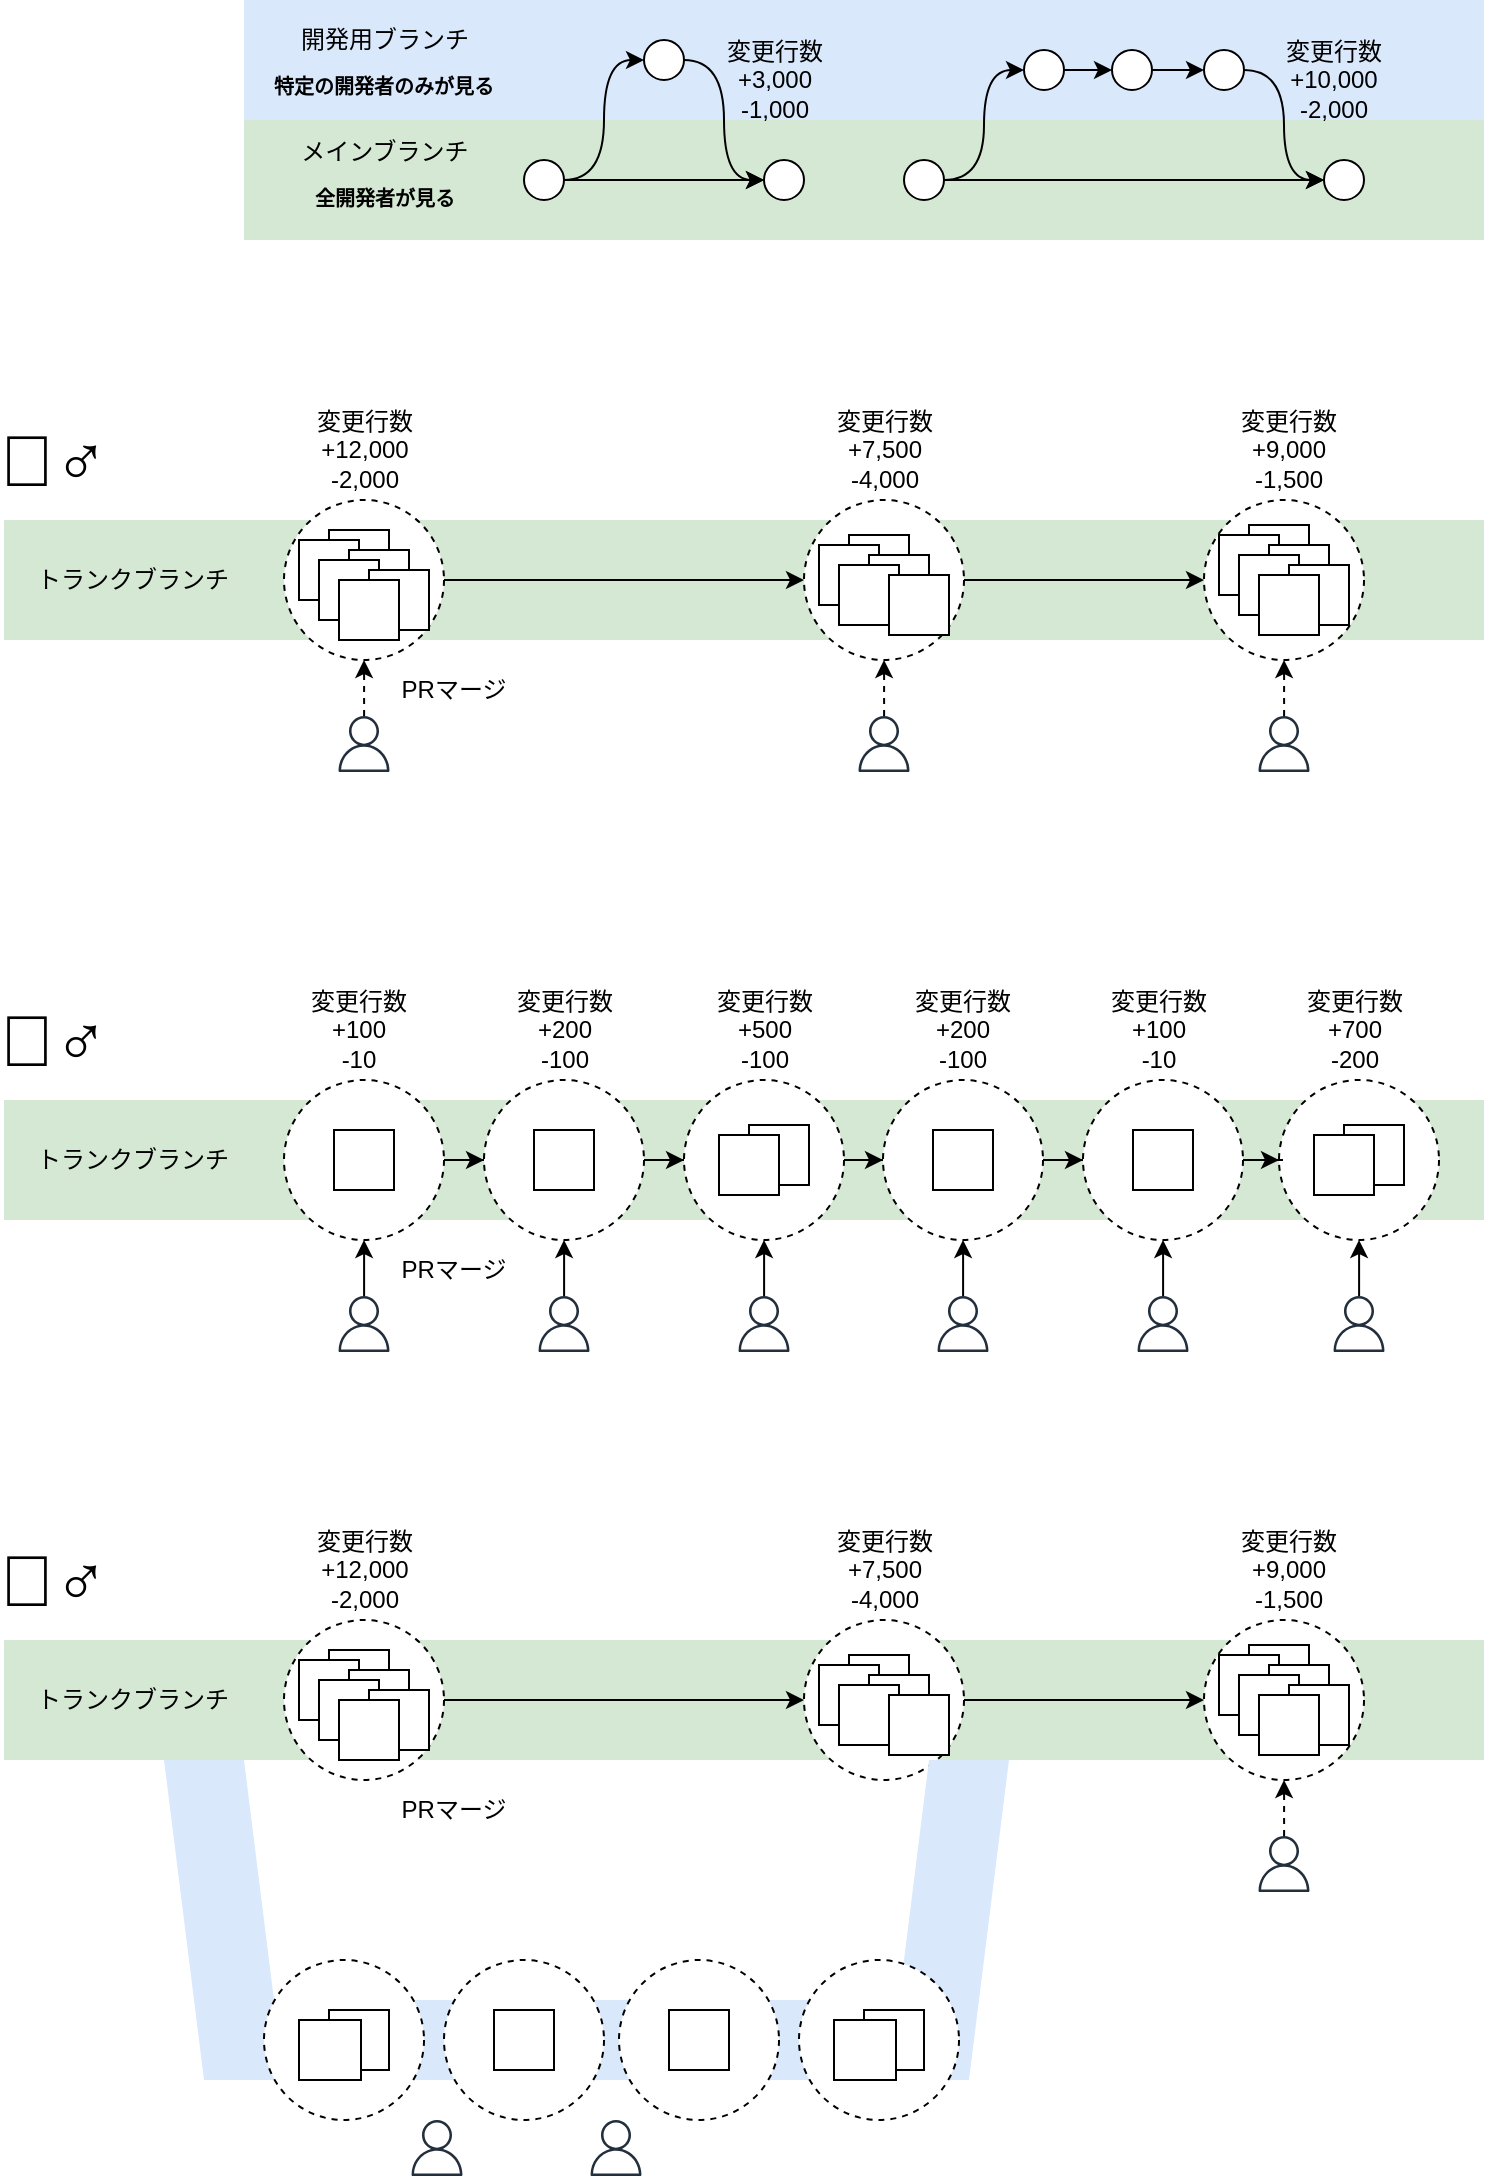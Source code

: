 <mxfile version="24.1.0" type="device">
  <diagram name="ページ1" id="_p8y2ZMvJbF9bzFV4q6h">
    <mxGraphModel dx="1423" dy="363" grid="1" gridSize="10" guides="1" tooltips="1" connect="1" arrows="1" fold="1" page="1" pageScale="1" pageWidth="827" pageHeight="1169" math="0" shadow="0">
      <root>
        <mxCell id="0" />
        <mxCell id="1" parent="0" />
        <mxCell id="Phm8OfdDfyKniIvOWUuk-1" value="" style="rounded=0;whiteSpace=wrap;html=1;fillColor=#d5e8d4;strokeColor=none;" parent="1" vertex="1">
          <mxGeometry x="-80" y="260" width="740" height="60" as="geometry" />
        </mxCell>
        <mxCell id="Phm8OfdDfyKniIvOWUuk-31" style="edgeStyle=orthogonalEdgeStyle;rounded=0;orthogonalLoop=1;jettySize=auto;html=1;entryX=0;entryY=0.5;entryDx=0;entryDy=0;" parent="1" source="Phm8OfdDfyKniIvOWUuk-17" target="Phm8OfdDfyKniIvOWUuk-20" edge="1">
          <mxGeometry relative="1" as="geometry" />
        </mxCell>
        <mxCell id="Phm8OfdDfyKniIvOWUuk-17" value="" style="ellipse;whiteSpace=wrap;html=1;aspect=fixed;dashed=1;" parent="1" vertex="1">
          <mxGeometry x="60" y="250" width="80" height="80" as="geometry" />
        </mxCell>
        <mxCell id="Phm8OfdDfyKniIvOWUuk-5" value="" style="rounded=0;whiteSpace=wrap;html=1;" parent="1" vertex="1">
          <mxGeometry x="82.5" y="265" width="30" height="30" as="geometry" />
        </mxCell>
        <mxCell id="Phm8OfdDfyKniIvOWUuk-2" value="" style="rounded=0;whiteSpace=wrap;html=1;" parent="1" vertex="1">
          <mxGeometry x="67.5" y="270" width="30" height="30" as="geometry" />
        </mxCell>
        <mxCell id="Phm8OfdDfyKniIvOWUuk-6" value="" style="rounded=0;whiteSpace=wrap;html=1;" parent="1" vertex="1">
          <mxGeometry x="92.5" y="275" width="30" height="30" as="geometry" />
        </mxCell>
        <mxCell id="Phm8OfdDfyKniIvOWUuk-3" value="" style="rounded=0;whiteSpace=wrap;html=1;" parent="1" vertex="1">
          <mxGeometry x="77.5" y="280" width="30" height="30" as="geometry" />
        </mxCell>
        <mxCell id="Phm8OfdDfyKniIvOWUuk-7" value="" style="rounded=0;whiteSpace=wrap;html=1;" parent="1" vertex="1">
          <mxGeometry x="102.5" y="285" width="30" height="30" as="geometry" />
        </mxCell>
        <mxCell id="Phm8OfdDfyKniIvOWUuk-4" value="" style="rounded=0;whiteSpace=wrap;html=1;" parent="1" vertex="1">
          <mxGeometry x="87.5" y="290" width="30" height="30" as="geometry" />
        </mxCell>
        <mxCell id="p1uvAuJWru4tgl7bkKN8-23" value="" style="rounded=0;whiteSpace=wrap;html=1;fillColor=#dae8fc;strokeColor=none;" parent="1" vertex="1">
          <mxGeometry x="40" width="620" height="60" as="geometry" />
        </mxCell>
        <mxCell id="p1uvAuJWru4tgl7bkKN8-22" value="" style="rounded=0;whiteSpace=wrap;html=1;fillColor=#d5e8d4;strokeColor=none;" parent="1" vertex="1">
          <mxGeometry x="40" y="60" width="620" height="60" as="geometry" />
        </mxCell>
        <mxCell id="p1uvAuJWru4tgl7bkKN8-10" style="edgeStyle=orthogonalEdgeStyle;rounded=0;orthogonalLoop=1;jettySize=auto;html=1;entryX=0;entryY=0.5;entryDx=0;entryDy=0;" parent="1" source="p1uvAuJWru4tgl7bkKN8-1" target="p1uvAuJWru4tgl7bkKN8-6" edge="1">
          <mxGeometry relative="1" as="geometry" />
        </mxCell>
        <mxCell id="p1uvAuJWru4tgl7bkKN8-15" style="edgeStyle=orthogonalEdgeStyle;rounded=0;orthogonalLoop=1;jettySize=auto;html=1;entryX=0;entryY=0.5;entryDx=0;entryDy=0;curved=1;" parent="1" source="p1uvAuJWru4tgl7bkKN8-1" target="p1uvAuJWru4tgl7bkKN8-3" edge="1">
          <mxGeometry relative="1" as="geometry" />
        </mxCell>
        <mxCell id="p1uvAuJWru4tgl7bkKN8-1" value="" style="ellipse;whiteSpace=wrap;html=1;aspect=fixed;" parent="1" vertex="1">
          <mxGeometry x="180" y="80" width="20" height="20" as="geometry" />
        </mxCell>
        <mxCell id="p1uvAuJWru4tgl7bkKN8-16" style="edgeStyle=orthogonalEdgeStyle;rounded=0;orthogonalLoop=1;jettySize=auto;html=1;entryX=0;entryY=0.5;entryDx=0;entryDy=0;curved=1;" parent="1" source="p1uvAuJWru4tgl7bkKN8-3" target="p1uvAuJWru4tgl7bkKN8-6" edge="1">
          <mxGeometry relative="1" as="geometry" />
        </mxCell>
        <mxCell id="p1uvAuJWru4tgl7bkKN8-3" value="" style="ellipse;whiteSpace=wrap;html=1;aspect=fixed;" parent="1" vertex="1">
          <mxGeometry x="240" y="20" width="20" height="20" as="geometry" />
        </mxCell>
        <mxCell id="p1uvAuJWru4tgl7bkKN8-5" value="変更行数&lt;br&gt;+3,000&lt;br&gt;-1,000" style="text;html=1;strokeColor=none;fillColor=none;align=center;verticalAlign=middle;whiteSpace=wrap;rounded=0;" parent="1" vertex="1">
          <mxGeometry x="272.5" y="15" width="65" height="50" as="geometry" />
        </mxCell>
        <mxCell id="p1uvAuJWru4tgl7bkKN8-6" value="" style="ellipse;whiteSpace=wrap;html=1;aspect=fixed;" parent="1" vertex="1">
          <mxGeometry x="300" y="80" width="20" height="20" as="geometry" />
        </mxCell>
        <mxCell id="p1uvAuJWru4tgl7bkKN8-11" style="edgeStyle=orthogonalEdgeStyle;rounded=0;orthogonalLoop=1;jettySize=auto;html=1;" parent="1" source="p1uvAuJWru4tgl7bkKN8-7" target="p1uvAuJWru4tgl7bkKN8-8" edge="1">
          <mxGeometry relative="1" as="geometry" />
        </mxCell>
        <mxCell id="p1uvAuJWru4tgl7bkKN8-17" style="edgeStyle=orthogonalEdgeStyle;rounded=0;orthogonalLoop=1;jettySize=auto;html=1;entryX=0;entryY=0.5;entryDx=0;entryDy=0;curved=1;" parent="1" source="p1uvAuJWru4tgl7bkKN8-7" target="p1uvAuJWru4tgl7bkKN8-9" edge="1">
          <mxGeometry relative="1" as="geometry" />
        </mxCell>
        <mxCell id="p1uvAuJWru4tgl7bkKN8-7" value="" style="ellipse;whiteSpace=wrap;html=1;aspect=fixed;" parent="1" vertex="1">
          <mxGeometry x="370" y="80" width="20" height="20" as="geometry" />
        </mxCell>
        <mxCell id="p1uvAuJWru4tgl7bkKN8-8" value="" style="ellipse;whiteSpace=wrap;html=1;aspect=fixed;" parent="1" vertex="1">
          <mxGeometry x="580" y="80" width="20" height="20" as="geometry" />
        </mxCell>
        <mxCell id="p1uvAuJWru4tgl7bkKN8-19" style="edgeStyle=orthogonalEdgeStyle;rounded=0;orthogonalLoop=1;jettySize=auto;html=1;" parent="1" source="p1uvAuJWru4tgl7bkKN8-9" target="p1uvAuJWru4tgl7bkKN8-13" edge="1">
          <mxGeometry relative="1" as="geometry" />
        </mxCell>
        <mxCell id="p1uvAuJWru4tgl7bkKN8-9" value="" style="ellipse;whiteSpace=wrap;html=1;aspect=fixed;" parent="1" vertex="1">
          <mxGeometry x="430" y="25" width="20" height="20" as="geometry" />
        </mxCell>
        <mxCell id="p1uvAuJWru4tgl7bkKN8-21" style="edgeStyle=orthogonalEdgeStyle;rounded=0;orthogonalLoop=1;jettySize=auto;html=1;entryX=0;entryY=0.5;entryDx=0;entryDy=0;curved=1;" parent="1" source="p1uvAuJWru4tgl7bkKN8-12" target="p1uvAuJWru4tgl7bkKN8-8" edge="1">
          <mxGeometry relative="1" as="geometry" />
        </mxCell>
        <mxCell id="p1uvAuJWru4tgl7bkKN8-12" value="" style="ellipse;whiteSpace=wrap;html=1;aspect=fixed;" parent="1" vertex="1">
          <mxGeometry x="520" y="25" width="20" height="20" as="geometry" />
        </mxCell>
        <mxCell id="p1uvAuJWru4tgl7bkKN8-20" style="edgeStyle=orthogonalEdgeStyle;rounded=0;orthogonalLoop=1;jettySize=auto;html=1;" parent="1" source="p1uvAuJWru4tgl7bkKN8-13" target="p1uvAuJWru4tgl7bkKN8-12" edge="1">
          <mxGeometry relative="1" as="geometry" />
        </mxCell>
        <mxCell id="p1uvAuJWru4tgl7bkKN8-13" value="" style="ellipse;whiteSpace=wrap;html=1;aspect=fixed;" parent="1" vertex="1">
          <mxGeometry x="474" y="25" width="20" height="20" as="geometry" />
        </mxCell>
        <mxCell id="p1uvAuJWru4tgl7bkKN8-14" value="変更行数&lt;br&gt;+10,000&lt;br&gt;-2,000" style="text;html=1;strokeColor=none;fillColor=none;align=center;verticalAlign=middle;whiteSpace=wrap;rounded=0;" parent="1" vertex="1">
          <mxGeometry x="555" y="15" width="60" height="50" as="geometry" />
        </mxCell>
        <mxCell id="p1uvAuJWru4tgl7bkKN8-83" value="&lt;font style=&quot;font-size: 36px;&quot;&gt;🙅‍♂️&lt;/font&gt;" style="text;html=1;strokeColor=none;fillColor=none;align=center;verticalAlign=middle;whiteSpace=wrap;rounded=0;" parent="1" vertex="1">
          <mxGeometry x="-80" y="200" width="50" height="60" as="geometry" />
        </mxCell>
        <mxCell id="p1uvAuJWru4tgl7bkKN8-86" value="" style="group" parent="1" vertex="1" connectable="0">
          <mxGeometry x="50" y="10" width="120" height="45" as="geometry" />
        </mxCell>
        <mxCell id="p1uvAuJWru4tgl7bkKN8-4" value="開発用ブランチ" style="text;html=1;strokeColor=none;fillColor=none;align=center;verticalAlign=middle;whiteSpace=wrap;rounded=0;" parent="p1uvAuJWru4tgl7bkKN8-86" vertex="1">
          <mxGeometry x="9.5" width="101" height="20" as="geometry" />
        </mxCell>
        <mxCell id="p1uvAuJWru4tgl7bkKN8-85" value="&lt;div style=&quot;font-size: 10px;&quot;&gt;特定の開発者のみが&lt;span style=&quot;background-color: initial;&quot;&gt;見る&lt;/span&gt;&lt;/div&gt;" style="text;html=1;strokeColor=none;fillColor=none;align=center;verticalAlign=middle;whiteSpace=wrap;rounded=0;fontSize=10;fontStyle=1" parent="p1uvAuJWru4tgl7bkKN8-86" vertex="1">
          <mxGeometry y="20" width="120" height="25" as="geometry" />
        </mxCell>
        <mxCell id="p1uvAuJWru4tgl7bkKN8-88" value="" style="group" parent="1" vertex="1" connectable="0">
          <mxGeometry x="54.5" y="65" width="111" height="45" as="geometry" />
        </mxCell>
        <mxCell id="p1uvAuJWru4tgl7bkKN8-2" value="メインブランチ" style="text;html=1;strokeColor=none;fillColor=none;align=center;verticalAlign=middle;whiteSpace=wrap;rounded=0;" parent="p1uvAuJWru4tgl7bkKN8-88" vertex="1">
          <mxGeometry width="111" height="22.5" as="geometry" />
        </mxCell>
        <mxCell id="p1uvAuJWru4tgl7bkKN8-87" value="&lt;font style=&quot;font-size: 10px;&quot;&gt;&lt;b&gt;全開発者が見る&lt;/b&gt;&lt;/font&gt;" style="text;html=1;strokeColor=none;fillColor=none;align=center;verticalAlign=middle;whiteSpace=wrap;rounded=0;" parent="p1uvAuJWru4tgl7bkKN8-88" vertex="1">
          <mxGeometry y="22.5" width="111" height="22.5" as="geometry" />
        </mxCell>
        <mxCell id="Phm8OfdDfyKniIvOWUuk-18" value="" style="edgeStyle=orthogonalEdgeStyle;rounded=0;orthogonalLoop=1;jettySize=auto;html=1;entryX=0.5;entryY=1;entryDx=0;entryDy=0;dashed=1;" parent="1" source="Phm8OfdDfyKniIvOWUuk-8" target="Phm8OfdDfyKniIvOWUuk-17" edge="1">
          <mxGeometry relative="1" as="geometry" />
        </mxCell>
        <mxCell id="Phm8OfdDfyKniIvOWUuk-8" value="" style="sketch=0;outlineConnect=0;fontColor=#232F3E;gradientColor=none;fillColor=#232F3D;strokeColor=none;dashed=0;verticalLabelPosition=bottom;verticalAlign=top;align=center;html=1;fontSize=12;fontStyle=0;aspect=fixed;pointerEvents=1;shape=mxgraph.aws4.user;" parent="1" vertex="1">
          <mxGeometry x="86" y="358" width="28" height="28" as="geometry" />
        </mxCell>
        <mxCell id="Phm8OfdDfyKniIvOWUuk-21" style="edgeStyle=orthogonalEdgeStyle;rounded=0;orthogonalLoop=1;jettySize=auto;html=1;entryX=0.5;entryY=1;entryDx=0;entryDy=0;dashed=1;" parent="1" source="Phm8OfdDfyKniIvOWUuk-9" target="Phm8OfdDfyKniIvOWUuk-20" edge="1">
          <mxGeometry relative="1" as="geometry" />
        </mxCell>
        <mxCell id="Phm8OfdDfyKniIvOWUuk-9" value="" style="sketch=0;outlineConnect=0;fontColor=#232F3E;gradientColor=none;fillColor=#232F3D;strokeColor=none;dashed=0;verticalLabelPosition=bottom;verticalAlign=top;align=center;html=1;fontSize=12;fontStyle=0;aspect=fixed;pointerEvents=1;shape=mxgraph.aws4.user;" parent="1" vertex="1">
          <mxGeometry x="346" y="358" width="28" height="28" as="geometry" />
        </mxCell>
        <mxCell id="Phm8OfdDfyKniIvOWUuk-16" value="トランクブランチ" style="text;html=1;strokeColor=none;fillColor=none;align=center;verticalAlign=middle;whiteSpace=wrap;rounded=0;" parent="1" vertex="1">
          <mxGeometry x="-71" y="278.75" width="111" height="22.5" as="geometry" />
        </mxCell>
        <mxCell id="Phm8OfdDfyKniIvOWUuk-32" style="edgeStyle=orthogonalEdgeStyle;rounded=0;orthogonalLoop=1;jettySize=auto;html=1;entryX=0;entryY=0.5;entryDx=0;entryDy=0;" parent="1" source="Phm8OfdDfyKniIvOWUuk-20" target="Phm8OfdDfyKniIvOWUuk-22" edge="1">
          <mxGeometry relative="1" as="geometry" />
        </mxCell>
        <mxCell id="Phm8OfdDfyKniIvOWUuk-20" value="" style="ellipse;whiteSpace=wrap;html=1;aspect=fixed;dashed=1;" parent="1" vertex="1">
          <mxGeometry x="320" y="250" width="80" height="80" as="geometry" />
        </mxCell>
        <mxCell id="Phm8OfdDfyKniIvOWUuk-10" value="" style="rounded=0;whiteSpace=wrap;html=1;" parent="1" vertex="1">
          <mxGeometry x="342.5" y="267.5" width="30" height="30" as="geometry" />
        </mxCell>
        <mxCell id="Phm8OfdDfyKniIvOWUuk-11" value="" style="rounded=0;whiteSpace=wrap;html=1;" parent="1" vertex="1">
          <mxGeometry x="327.5" y="272.5" width="30" height="30" as="geometry" />
        </mxCell>
        <mxCell id="Phm8OfdDfyKniIvOWUuk-12" value="" style="rounded=0;whiteSpace=wrap;html=1;" parent="1" vertex="1">
          <mxGeometry x="352.5" y="277.5" width="30" height="30" as="geometry" />
        </mxCell>
        <mxCell id="Phm8OfdDfyKniIvOWUuk-13" value="" style="rounded=0;whiteSpace=wrap;html=1;" parent="1" vertex="1">
          <mxGeometry x="337.5" y="282.5" width="30" height="30" as="geometry" />
        </mxCell>
        <mxCell id="Phm8OfdDfyKniIvOWUuk-14" value="" style="rounded=0;whiteSpace=wrap;html=1;" parent="1" vertex="1">
          <mxGeometry x="362.5" y="287.5" width="30" height="30" as="geometry" />
        </mxCell>
        <mxCell id="Phm8OfdDfyKniIvOWUuk-22" value="" style="ellipse;whiteSpace=wrap;html=1;aspect=fixed;dashed=1;" parent="1" vertex="1">
          <mxGeometry x="520" y="250" width="80" height="80" as="geometry" />
        </mxCell>
        <mxCell id="Phm8OfdDfyKniIvOWUuk-23" value="" style="rounded=0;whiteSpace=wrap;html=1;" parent="1" vertex="1">
          <mxGeometry x="542.5" y="262.5" width="30" height="30" as="geometry" />
        </mxCell>
        <mxCell id="Phm8OfdDfyKniIvOWUuk-24" value="" style="rounded=0;whiteSpace=wrap;html=1;" parent="1" vertex="1">
          <mxGeometry x="527.5" y="267.5" width="30" height="30" as="geometry" />
        </mxCell>
        <mxCell id="Phm8OfdDfyKniIvOWUuk-25" value="" style="rounded=0;whiteSpace=wrap;html=1;" parent="1" vertex="1">
          <mxGeometry x="552.5" y="272.5" width="30" height="30" as="geometry" />
        </mxCell>
        <mxCell id="Phm8OfdDfyKniIvOWUuk-26" value="" style="rounded=0;whiteSpace=wrap;html=1;" parent="1" vertex="1">
          <mxGeometry x="537.5" y="277.5" width="30" height="30" as="geometry" />
        </mxCell>
        <mxCell id="Phm8OfdDfyKniIvOWUuk-27" value="" style="rounded=0;whiteSpace=wrap;html=1;" parent="1" vertex="1">
          <mxGeometry x="562.5" y="282.5" width="30" height="30" as="geometry" />
        </mxCell>
        <mxCell id="Phm8OfdDfyKniIvOWUuk-28" value="" style="rounded=0;whiteSpace=wrap;html=1;" parent="1" vertex="1">
          <mxGeometry x="547.5" y="287.5" width="30" height="30" as="geometry" />
        </mxCell>
        <mxCell id="Phm8OfdDfyKniIvOWUuk-29" style="edgeStyle=orthogonalEdgeStyle;rounded=0;orthogonalLoop=1;jettySize=auto;html=1;entryX=0.5;entryY=1;entryDx=0;entryDy=0;dashed=1;" parent="1" source="Phm8OfdDfyKniIvOWUuk-30" target="Phm8OfdDfyKniIvOWUuk-22" edge="1">
          <mxGeometry relative="1" as="geometry">
            <mxPoint x="561.5" y="338" as="targetPoint" />
          </mxGeometry>
        </mxCell>
        <mxCell id="Phm8OfdDfyKniIvOWUuk-30" value="" style="sketch=0;outlineConnect=0;fontColor=#232F3E;gradientColor=none;fillColor=#232F3D;strokeColor=none;dashed=0;verticalLabelPosition=bottom;verticalAlign=top;align=center;html=1;fontSize=12;fontStyle=0;aspect=fixed;pointerEvents=1;shape=mxgraph.aws4.user;" parent="1" vertex="1">
          <mxGeometry x="546" y="358" width="28" height="28" as="geometry" />
        </mxCell>
        <mxCell id="Phm8OfdDfyKniIvOWUuk-33" value="変更行数&lt;br&gt;+12,000&lt;br&gt;-2,000" style="text;html=1;strokeColor=none;fillColor=none;align=center;verticalAlign=middle;whiteSpace=wrap;rounded=0;" parent="1" vertex="1">
          <mxGeometry x="67.5" y="200" width="65" height="50" as="geometry" />
        </mxCell>
        <mxCell id="Phm8OfdDfyKniIvOWUuk-34" value="変更行数&lt;br&gt;+7,500&lt;br&gt;-4,000" style="text;html=1;strokeColor=none;fillColor=none;align=center;verticalAlign=middle;whiteSpace=wrap;rounded=0;" parent="1" vertex="1">
          <mxGeometry x="327.5" y="200" width="65" height="50" as="geometry" />
        </mxCell>
        <mxCell id="Phm8OfdDfyKniIvOWUuk-35" value="変更行数&lt;br&gt;+9,000&lt;br&gt;-1,500" style="text;html=1;strokeColor=none;fillColor=none;align=center;verticalAlign=middle;whiteSpace=wrap;rounded=0;" parent="1" vertex="1">
          <mxGeometry x="530" y="200" width="65" height="50" as="geometry" />
        </mxCell>
        <mxCell id="Phm8OfdDfyKniIvOWUuk-36" value="" style="rounded=0;whiteSpace=wrap;html=1;fillColor=#d5e8d4;strokeColor=none;" parent="1" vertex="1">
          <mxGeometry x="-80" y="550" width="740" height="60" as="geometry" />
        </mxCell>
        <mxCell id="Phm8OfdDfyKniIvOWUuk-75" style="edgeStyle=orthogonalEdgeStyle;rounded=0;orthogonalLoop=1;jettySize=auto;html=1;entryX=0;entryY=0.5;entryDx=0;entryDy=0;" parent="1" source="Phm8OfdDfyKniIvOWUuk-38" target="Phm8OfdDfyKniIvOWUuk-70" edge="1">
          <mxGeometry relative="1" as="geometry" />
        </mxCell>
        <mxCell id="Phm8OfdDfyKniIvOWUuk-38" value="" style="ellipse;whiteSpace=wrap;html=1;aspect=fixed;dashed=1;" parent="1" vertex="1">
          <mxGeometry x="60" y="540" width="80" height="80" as="geometry" />
        </mxCell>
        <mxCell id="Phm8OfdDfyKniIvOWUuk-44" value="" style="rounded=0;whiteSpace=wrap;html=1;" parent="1" vertex="1">
          <mxGeometry x="85" y="565" width="30" height="30" as="geometry" />
        </mxCell>
        <mxCell id="Phm8OfdDfyKniIvOWUuk-45" value="&lt;font style=&quot;font-size: 36px;&quot;&gt;🙆‍♂️&lt;/font&gt;" style="text;html=1;strokeColor=none;fillColor=none;align=center;verticalAlign=middle;whiteSpace=wrap;rounded=0;" parent="1" vertex="1">
          <mxGeometry x="-80" y="490" width="50" height="60" as="geometry" />
        </mxCell>
        <mxCell id="Phm8OfdDfyKniIvOWUuk-46" value="" style="edgeStyle=orthogonalEdgeStyle;rounded=0;orthogonalLoop=1;jettySize=auto;html=1;entryX=0.5;entryY=1;entryDx=0;entryDy=0;" parent="1" source="Phm8OfdDfyKniIvOWUuk-47" target="Phm8OfdDfyKniIvOWUuk-38" edge="1">
          <mxGeometry relative="1" as="geometry" />
        </mxCell>
        <mxCell id="Phm8OfdDfyKniIvOWUuk-47" value="" style="sketch=0;outlineConnect=0;fontColor=#232F3E;gradientColor=none;fillColor=#232F3D;strokeColor=none;dashed=0;verticalLabelPosition=bottom;verticalAlign=top;align=center;html=1;fontSize=12;fontStyle=0;aspect=fixed;pointerEvents=1;shape=mxgraph.aws4.user;" parent="1" vertex="1">
          <mxGeometry x="86" y="648" width="28" height="28" as="geometry" />
        </mxCell>
        <mxCell id="Phm8OfdDfyKniIvOWUuk-48" style="edgeStyle=orthogonalEdgeStyle;rounded=0;orthogonalLoop=1;jettySize=auto;html=1;entryX=0.5;entryY=1;entryDx=0;entryDy=0;" parent="1" source="Phm8OfdDfyKniIvOWUuk-49" target="Phm8OfdDfyKniIvOWUuk-52" edge="1">
          <mxGeometry relative="1" as="geometry" />
        </mxCell>
        <mxCell id="Phm8OfdDfyKniIvOWUuk-49" value="" style="sketch=0;outlineConnect=0;fontColor=#232F3E;gradientColor=none;fillColor=#232F3D;strokeColor=none;dashed=0;verticalLabelPosition=bottom;verticalAlign=top;align=center;html=1;fontSize=12;fontStyle=0;aspect=fixed;pointerEvents=1;shape=mxgraph.aws4.user;" parent="1" vertex="1">
          <mxGeometry x="286" y="648" width="28" height="28" as="geometry" />
        </mxCell>
        <mxCell id="Phm8OfdDfyKniIvOWUuk-50" value="トランクブランチ" style="text;html=1;strokeColor=none;fillColor=none;align=center;verticalAlign=middle;whiteSpace=wrap;rounded=0;" parent="1" vertex="1">
          <mxGeometry x="-71" y="568.75" width="111" height="22.5" as="geometry" />
        </mxCell>
        <mxCell id="Phm8OfdDfyKniIvOWUuk-84" style="edgeStyle=orthogonalEdgeStyle;rounded=0;orthogonalLoop=1;jettySize=auto;html=1;entryX=0;entryY=0.5;entryDx=0;entryDy=0;" parent="1" source="Phm8OfdDfyKniIvOWUuk-52" target="Phm8OfdDfyKniIvOWUuk-79" edge="1">
          <mxGeometry relative="1" as="geometry" />
        </mxCell>
        <mxCell id="Phm8OfdDfyKniIvOWUuk-52" value="" style="ellipse;whiteSpace=wrap;html=1;aspect=fixed;dashed=1;" parent="1" vertex="1">
          <mxGeometry x="260" y="540" width="80" height="80" as="geometry" />
        </mxCell>
        <mxCell id="Phm8OfdDfyKniIvOWUuk-55" value="" style="rounded=0;whiteSpace=wrap;html=1;" parent="1" vertex="1">
          <mxGeometry x="292.5" y="562.5" width="30" height="30" as="geometry" />
        </mxCell>
        <mxCell id="Phm8OfdDfyKniIvOWUuk-56" value="" style="rounded=0;whiteSpace=wrap;html=1;" parent="1" vertex="1">
          <mxGeometry x="277.5" y="567.5" width="30" height="30" as="geometry" />
        </mxCell>
        <mxCell id="Phm8OfdDfyKniIvOWUuk-58" value="" style="ellipse;whiteSpace=wrap;html=1;aspect=fixed;dashed=1;" parent="1" vertex="1">
          <mxGeometry x="557.5" y="540" width="80" height="80" as="geometry" />
        </mxCell>
        <mxCell id="Phm8OfdDfyKniIvOWUuk-65" style="edgeStyle=orthogonalEdgeStyle;rounded=0;orthogonalLoop=1;jettySize=auto;html=1;entryX=0.5;entryY=1;entryDx=0;entryDy=0;" parent="1" source="Phm8OfdDfyKniIvOWUuk-66" target="Phm8OfdDfyKniIvOWUuk-58" edge="1">
          <mxGeometry relative="1" as="geometry">
            <mxPoint x="599" y="628" as="targetPoint" />
          </mxGeometry>
        </mxCell>
        <mxCell id="Phm8OfdDfyKniIvOWUuk-66" value="" style="sketch=0;outlineConnect=0;fontColor=#232F3E;gradientColor=none;fillColor=#232F3D;strokeColor=none;dashed=0;verticalLabelPosition=bottom;verticalAlign=top;align=center;html=1;fontSize=12;fontStyle=0;aspect=fixed;pointerEvents=1;shape=mxgraph.aws4.user;" parent="1" vertex="1">
          <mxGeometry x="583.5" y="648" width="28" height="28" as="geometry" />
        </mxCell>
        <mxCell id="Phm8OfdDfyKniIvOWUuk-67" value="変更行数&lt;br&gt;+100&lt;br&gt;-10" style="text;html=1;strokeColor=none;fillColor=none;align=center;verticalAlign=middle;whiteSpace=wrap;rounded=0;" parent="1" vertex="1">
          <mxGeometry x="65" y="490" width="65" height="50" as="geometry" />
        </mxCell>
        <mxCell id="Phm8OfdDfyKniIvOWUuk-68" value="変更行数&lt;br&gt;+500&lt;br&gt;-100" style="text;html=1;strokeColor=none;fillColor=none;align=center;verticalAlign=middle;whiteSpace=wrap;rounded=0;" parent="1" vertex="1">
          <mxGeometry x="267.5" y="490" width="65" height="50" as="geometry" />
        </mxCell>
        <mxCell id="Phm8OfdDfyKniIvOWUuk-69" value="変更行数&lt;br&gt;+700&lt;br&gt;-200" style="text;html=1;strokeColor=none;fillColor=none;align=center;verticalAlign=middle;whiteSpace=wrap;rounded=0;" parent="1" vertex="1">
          <mxGeometry x="562.5" y="490" width="65" height="50" as="geometry" />
        </mxCell>
        <mxCell id="Phm8OfdDfyKniIvOWUuk-76" style="edgeStyle=orthogonalEdgeStyle;rounded=0;orthogonalLoop=1;jettySize=auto;html=1;entryX=0;entryY=0.5;entryDx=0;entryDy=0;" parent="1" source="Phm8OfdDfyKniIvOWUuk-70" target="Phm8OfdDfyKniIvOWUuk-52" edge="1">
          <mxGeometry relative="1" as="geometry" />
        </mxCell>
        <mxCell id="Phm8OfdDfyKniIvOWUuk-70" value="" style="ellipse;whiteSpace=wrap;html=1;aspect=fixed;dashed=1;" parent="1" vertex="1">
          <mxGeometry x="160" y="540" width="80" height="80" as="geometry" />
        </mxCell>
        <mxCell id="Phm8OfdDfyKniIvOWUuk-71" value="" style="rounded=0;whiteSpace=wrap;html=1;" parent="1" vertex="1">
          <mxGeometry x="185" y="565" width="30" height="30" as="geometry" />
        </mxCell>
        <mxCell id="Phm8OfdDfyKniIvOWUuk-72" value="" style="edgeStyle=orthogonalEdgeStyle;rounded=0;orthogonalLoop=1;jettySize=auto;html=1;entryX=0.5;entryY=1;entryDx=0;entryDy=0;" parent="1" source="Phm8OfdDfyKniIvOWUuk-73" target="Phm8OfdDfyKniIvOWUuk-70" edge="1">
          <mxGeometry relative="1" as="geometry" />
        </mxCell>
        <mxCell id="Phm8OfdDfyKniIvOWUuk-73" value="" style="sketch=0;outlineConnect=0;fontColor=#232F3E;gradientColor=none;fillColor=#232F3D;strokeColor=none;dashed=0;verticalLabelPosition=bottom;verticalAlign=top;align=center;html=1;fontSize=12;fontStyle=0;aspect=fixed;pointerEvents=1;shape=mxgraph.aws4.user;" parent="1" vertex="1">
          <mxGeometry x="186" y="648" width="28" height="28" as="geometry" />
        </mxCell>
        <mxCell id="Phm8OfdDfyKniIvOWUuk-77" value="変更行数&lt;br&gt;+200&lt;br&gt;-100" style="text;html=1;strokeColor=none;fillColor=none;align=center;verticalAlign=middle;whiteSpace=wrap;rounded=0;" parent="1" vertex="1">
          <mxGeometry x="167.5" y="490" width="65" height="50" as="geometry" />
        </mxCell>
        <mxCell id="Phm8OfdDfyKniIvOWUuk-90" style="edgeStyle=orthogonalEdgeStyle;rounded=0;orthogonalLoop=1;jettySize=auto;html=1;entryX=0;entryY=0.5;entryDx=0;entryDy=0;" parent="1" source="Phm8OfdDfyKniIvOWUuk-79" target="Phm8OfdDfyKniIvOWUuk-85" edge="1">
          <mxGeometry relative="1" as="geometry" />
        </mxCell>
        <mxCell id="Phm8OfdDfyKniIvOWUuk-79" value="" style="ellipse;whiteSpace=wrap;html=1;aspect=fixed;dashed=1;" parent="1" vertex="1">
          <mxGeometry x="359.5" y="540" width="80" height="80" as="geometry" />
        </mxCell>
        <mxCell id="Phm8OfdDfyKniIvOWUuk-80" value="" style="rounded=0;whiteSpace=wrap;html=1;" parent="1" vertex="1">
          <mxGeometry x="384.5" y="565" width="30" height="30" as="geometry" />
        </mxCell>
        <mxCell id="Phm8OfdDfyKniIvOWUuk-81" value="" style="edgeStyle=orthogonalEdgeStyle;rounded=0;orthogonalLoop=1;jettySize=auto;html=1;entryX=0.5;entryY=1;entryDx=0;entryDy=0;" parent="1" source="Phm8OfdDfyKniIvOWUuk-82" target="Phm8OfdDfyKniIvOWUuk-79" edge="1">
          <mxGeometry relative="1" as="geometry" />
        </mxCell>
        <mxCell id="Phm8OfdDfyKniIvOWUuk-82" value="" style="sketch=0;outlineConnect=0;fontColor=#232F3E;gradientColor=none;fillColor=#232F3D;strokeColor=none;dashed=0;verticalLabelPosition=bottom;verticalAlign=top;align=center;html=1;fontSize=12;fontStyle=0;aspect=fixed;pointerEvents=1;shape=mxgraph.aws4.user;" parent="1" vertex="1">
          <mxGeometry x="385.5" y="648" width="28" height="28" as="geometry" />
        </mxCell>
        <mxCell id="Phm8OfdDfyKniIvOWUuk-83" value="変更行数&lt;br&gt;+200&lt;br&gt;-100" style="text;html=1;strokeColor=none;fillColor=none;align=center;verticalAlign=middle;whiteSpace=wrap;rounded=0;" parent="1" vertex="1">
          <mxGeometry x="367" y="490" width="65" height="50" as="geometry" />
        </mxCell>
        <mxCell id="Phm8OfdDfyKniIvOWUuk-93" style="edgeStyle=orthogonalEdgeStyle;rounded=0;orthogonalLoop=1;jettySize=auto;html=1;entryX=0;entryY=0.5;entryDx=0;entryDy=0;" parent="1" source="Phm8OfdDfyKniIvOWUuk-85" target="Phm8OfdDfyKniIvOWUuk-58" edge="1">
          <mxGeometry relative="1" as="geometry" />
        </mxCell>
        <mxCell id="Phm8OfdDfyKniIvOWUuk-85" value="" style="ellipse;whiteSpace=wrap;html=1;aspect=fixed;dashed=1;" parent="1" vertex="1">
          <mxGeometry x="459.5" y="540" width="80" height="80" as="geometry" />
        </mxCell>
        <mxCell id="Phm8OfdDfyKniIvOWUuk-86" value="" style="rounded=0;whiteSpace=wrap;html=1;" parent="1" vertex="1">
          <mxGeometry x="484.5" y="565" width="30" height="30" as="geometry" />
        </mxCell>
        <mxCell id="Phm8OfdDfyKniIvOWUuk-87" value="" style="edgeStyle=orthogonalEdgeStyle;rounded=0;orthogonalLoop=1;jettySize=auto;html=1;entryX=0.5;entryY=1;entryDx=0;entryDy=0;" parent="1" source="Phm8OfdDfyKniIvOWUuk-88" target="Phm8OfdDfyKniIvOWUuk-85" edge="1">
          <mxGeometry relative="1" as="geometry" />
        </mxCell>
        <mxCell id="Phm8OfdDfyKniIvOWUuk-88" value="" style="sketch=0;outlineConnect=0;fontColor=#232F3E;gradientColor=none;fillColor=#232F3D;strokeColor=none;dashed=0;verticalLabelPosition=bottom;verticalAlign=top;align=center;html=1;fontSize=12;fontStyle=0;aspect=fixed;pointerEvents=1;shape=mxgraph.aws4.user;" parent="1" vertex="1">
          <mxGeometry x="485.5" y="648" width="28" height="28" as="geometry" />
        </mxCell>
        <mxCell id="Phm8OfdDfyKniIvOWUuk-89" value="変更行数&lt;br&gt;+100&lt;br&gt;-10" style="text;html=1;strokeColor=none;fillColor=none;align=center;verticalAlign=middle;whiteSpace=wrap;rounded=0;" parent="1" vertex="1">
          <mxGeometry x="464.5" y="490" width="65" height="50" as="geometry" />
        </mxCell>
        <mxCell id="Phm8OfdDfyKniIvOWUuk-91" value="" style="rounded=0;whiteSpace=wrap;html=1;" parent="1" vertex="1">
          <mxGeometry x="590" y="562.5" width="30" height="30" as="geometry" />
        </mxCell>
        <mxCell id="Phm8OfdDfyKniIvOWUuk-92" value="" style="rounded=0;whiteSpace=wrap;html=1;" parent="1" vertex="1">
          <mxGeometry x="575" y="567.5" width="30" height="30" as="geometry" />
        </mxCell>
        <mxCell id="Phm8OfdDfyKniIvOWUuk-94" value="PRマージ" style="text;html=1;align=center;verticalAlign=middle;whiteSpace=wrap;rounded=0;" parent="1" vertex="1">
          <mxGeometry x="110" y="330" width="70" height="30" as="geometry" />
        </mxCell>
        <mxCell id="Phm8OfdDfyKniIvOWUuk-96" value="PRマージ" style="text;html=1;align=center;verticalAlign=middle;whiteSpace=wrap;rounded=0;" parent="1" vertex="1">
          <mxGeometry x="110" y="620" width="70" height="30" as="geometry" />
        </mxCell>
        <mxCell id="F51sy77VU0Ca32_vkjNk-1" value="" style="rounded=0;whiteSpace=wrap;html=1;fillColor=#d5e8d4;strokeColor=none;" vertex="1" parent="1">
          <mxGeometry x="-80" y="820" width="740" height="60" as="geometry" />
        </mxCell>
        <mxCell id="F51sy77VU0Ca32_vkjNk-2" style="edgeStyle=orthogonalEdgeStyle;rounded=0;orthogonalLoop=1;jettySize=auto;html=1;entryX=0;entryY=0.5;entryDx=0;entryDy=0;" edge="1" parent="1" source="F51sy77VU0Ca32_vkjNk-3" target="F51sy77VU0Ca32_vkjNk-17">
          <mxGeometry relative="1" as="geometry" />
        </mxCell>
        <mxCell id="F51sy77VU0Ca32_vkjNk-3" value="" style="ellipse;whiteSpace=wrap;html=1;aspect=fixed;dashed=1;" vertex="1" parent="1">
          <mxGeometry x="60" y="810" width="80" height="80" as="geometry" />
        </mxCell>
        <mxCell id="F51sy77VU0Ca32_vkjNk-4" value="" style="rounded=0;whiteSpace=wrap;html=1;" vertex="1" parent="1">
          <mxGeometry x="82.5" y="825" width="30" height="30" as="geometry" />
        </mxCell>
        <mxCell id="F51sy77VU0Ca32_vkjNk-5" value="" style="rounded=0;whiteSpace=wrap;html=1;" vertex="1" parent="1">
          <mxGeometry x="67.5" y="830" width="30" height="30" as="geometry" />
        </mxCell>
        <mxCell id="F51sy77VU0Ca32_vkjNk-6" value="" style="rounded=0;whiteSpace=wrap;html=1;" vertex="1" parent="1">
          <mxGeometry x="92.5" y="835" width="30" height="30" as="geometry" />
        </mxCell>
        <mxCell id="F51sy77VU0Ca32_vkjNk-7" value="" style="rounded=0;whiteSpace=wrap;html=1;" vertex="1" parent="1">
          <mxGeometry x="77.5" y="840" width="30" height="30" as="geometry" />
        </mxCell>
        <mxCell id="F51sy77VU0Ca32_vkjNk-8" value="" style="rounded=0;whiteSpace=wrap;html=1;" vertex="1" parent="1">
          <mxGeometry x="102.5" y="845" width="30" height="30" as="geometry" />
        </mxCell>
        <mxCell id="F51sy77VU0Ca32_vkjNk-9" value="" style="rounded=0;whiteSpace=wrap;html=1;" vertex="1" parent="1">
          <mxGeometry x="87.5" y="850" width="30" height="30" as="geometry" />
        </mxCell>
        <mxCell id="F51sy77VU0Ca32_vkjNk-10" value="&lt;font style=&quot;font-size: 36px;&quot;&gt;🙅‍♂️&lt;/font&gt;" style="text;html=1;strokeColor=none;fillColor=none;align=center;verticalAlign=middle;whiteSpace=wrap;rounded=0;" vertex="1" parent="1">
          <mxGeometry x="-80" y="760" width="50" height="60" as="geometry" />
        </mxCell>
        <mxCell id="F51sy77VU0Ca32_vkjNk-12" value="" style="sketch=0;outlineConnect=0;fontColor=#232F3E;gradientColor=none;fillColor=#232F3D;strokeColor=none;dashed=0;verticalLabelPosition=bottom;verticalAlign=top;align=center;html=1;fontSize=12;fontStyle=0;aspect=fixed;pointerEvents=1;shape=mxgraph.aws4.user;" vertex="1" parent="1">
          <mxGeometry x="122.5" y="1060" width="28" height="28" as="geometry" />
        </mxCell>
        <mxCell id="F51sy77VU0Ca32_vkjNk-14" value="" style="sketch=0;outlineConnect=0;fontColor=#232F3E;gradientColor=none;fillColor=#232F3D;strokeColor=none;dashed=0;verticalLabelPosition=bottom;verticalAlign=top;align=center;html=1;fontSize=12;fontStyle=0;aspect=fixed;pointerEvents=1;shape=mxgraph.aws4.user;" vertex="1" parent="1">
          <mxGeometry x="212" y="1060" width="28" height="28" as="geometry" />
        </mxCell>
        <mxCell id="F51sy77VU0Ca32_vkjNk-15" value="トランクブランチ" style="text;html=1;strokeColor=none;fillColor=none;align=center;verticalAlign=middle;whiteSpace=wrap;rounded=0;" vertex="1" parent="1">
          <mxGeometry x="-71" y="838.75" width="111" height="22.5" as="geometry" />
        </mxCell>
        <mxCell id="F51sy77VU0Ca32_vkjNk-16" style="edgeStyle=orthogonalEdgeStyle;rounded=0;orthogonalLoop=1;jettySize=auto;html=1;entryX=0;entryY=0.5;entryDx=0;entryDy=0;" edge="1" parent="1" source="F51sy77VU0Ca32_vkjNk-17" target="F51sy77VU0Ca32_vkjNk-23">
          <mxGeometry relative="1" as="geometry" />
        </mxCell>
        <mxCell id="F51sy77VU0Ca32_vkjNk-17" value="" style="ellipse;whiteSpace=wrap;html=1;aspect=fixed;dashed=1;" vertex="1" parent="1">
          <mxGeometry x="320" y="810" width="80" height="80" as="geometry" />
        </mxCell>
        <mxCell id="F51sy77VU0Ca32_vkjNk-18" value="" style="rounded=0;whiteSpace=wrap;html=1;" vertex="1" parent="1">
          <mxGeometry x="342.5" y="827.5" width="30" height="30" as="geometry" />
        </mxCell>
        <mxCell id="F51sy77VU0Ca32_vkjNk-19" value="" style="rounded=0;whiteSpace=wrap;html=1;" vertex="1" parent="1">
          <mxGeometry x="327.5" y="832.5" width="30" height="30" as="geometry" />
        </mxCell>
        <mxCell id="F51sy77VU0Ca32_vkjNk-20" value="" style="rounded=0;whiteSpace=wrap;html=1;" vertex="1" parent="1">
          <mxGeometry x="352.5" y="837.5" width="30" height="30" as="geometry" />
        </mxCell>
        <mxCell id="F51sy77VU0Ca32_vkjNk-21" value="" style="rounded=0;whiteSpace=wrap;html=1;" vertex="1" parent="1">
          <mxGeometry x="337.5" y="842.5" width="30" height="30" as="geometry" />
        </mxCell>
        <mxCell id="F51sy77VU0Ca32_vkjNk-22" value="" style="rounded=0;whiteSpace=wrap;html=1;" vertex="1" parent="1">
          <mxGeometry x="362.5" y="847.5" width="30" height="30" as="geometry" />
        </mxCell>
        <mxCell id="F51sy77VU0Ca32_vkjNk-23" value="" style="ellipse;whiteSpace=wrap;html=1;aspect=fixed;dashed=1;" vertex="1" parent="1">
          <mxGeometry x="520" y="810" width="80" height="80" as="geometry" />
        </mxCell>
        <mxCell id="F51sy77VU0Ca32_vkjNk-24" value="" style="rounded=0;whiteSpace=wrap;html=1;" vertex="1" parent="1">
          <mxGeometry x="542.5" y="822.5" width="30" height="30" as="geometry" />
        </mxCell>
        <mxCell id="F51sy77VU0Ca32_vkjNk-25" value="" style="rounded=0;whiteSpace=wrap;html=1;" vertex="1" parent="1">
          <mxGeometry x="527.5" y="827.5" width="30" height="30" as="geometry" />
        </mxCell>
        <mxCell id="F51sy77VU0Ca32_vkjNk-26" value="" style="rounded=0;whiteSpace=wrap;html=1;" vertex="1" parent="1">
          <mxGeometry x="552.5" y="832.5" width="30" height="30" as="geometry" />
        </mxCell>
        <mxCell id="F51sy77VU0Ca32_vkjNk-27" value="" style="rounded=0;whiteSpace=wrap;html=1;" vertex="1" parent="1">
          <mxGeometry x="537.5" y="837.5" width="30" height="30" as="geometry" />
        </mxCell>
        <mxCell id="F51sy77VU0Ca32_vkjNk-28" value="" style="rounded=0;whiteSpace=wrap;html=1;" vertex="1" parent="1">
          <mxGeometry x="562.5" y="842.5" width="30" height="30" as="geometry" />
        </mxCell>
        <mxCell id="F51sy77VU0Ca32_vkjNk-29" value="" style="rounded=0;whiteSpace=wrap;html=1;" vertex="1" parent="1">
          <mxGeometry x="547.5" y="847.5" width="30" height="30" as="geometry" />
        </mxCell>
        <mxCell id="F51sy77VU0Ca32_vkjNk-30" style="edgeStyle=orthogonalEdgeStyle;rounded=0;orthogonalLoop=1;jettySize=auto;html=1;entryX=0.5;entryY=1;entryDx=0;entryDy=0;dashed=1;" edge="1" parent="1" source="F51sy77VU0Ca32_vkjNk-31" target="F51sy77VU0Ca32_vkjNk-23">
          <mxGeometry relative="1" as="geometry">
            <mxPoint x="561.5" y="898" as="targetPoint" />
          </mxGeometry>
        </mxCell>
        <mxCell id="F51sy77VU0Ca32_vkjNk-31" value="" style="sketch=0;outlineConnect=0;fontColor=#232F3E;gradientColor=none;fillColor=#232F3D;strokeColor=none;dashed=0;verticalLabelPosition=bottom;verticalAlign=top;align=center;html=1;fontSize=12;fontStyle=0;aspect=fixed;pointerEvents=1;shape=mxgraph.aws4.user;" vertex="1" parent="1">
          <mxGeometry x="546" y="918" width="28" height="28" as="geometry" />
        </mxCell>
        <mxCell id="F51sy77VU0Ca32_vkjNk-32" value="変更行数&lt;br&gt;+12,000&lt;br&gt;-2,000" style="text;html=1;strokeColor=none;fillColor=none;align=center;verticalAlign=middle;whiteSpace=wrap;rounded=0;" vertex="1" parent="1">
          <mxGeometry x="67.5" y="760" width="65" height="50" as="geometry" />
        </mxCell>
        <mxCell id="F51sy77VU0Ca32_vkjNk-33" value="変更行数&lt;br&gt;+7,500&lt;br&gt;-4,000" style="text;html=1;strokeColor=none;fillColor=none;align=center;verticalAlign=middle;whiteSpace=wrap;rounded=0;" vertex="1" parent="1">
          <mxGeometry x="327.5" y="760" width="65" height="50" as="geometry" />
        </mxCell>
        <mxCell id="F51sy77VU0Ca32_vkjNk-34" value="変更行数&lt;br&gt;+9,000&lt;br&gt;-1,500" style="text;html=1;strokeColor=none;fillColor=none;align=center;verticalAlign=middle;whiteSpace=wrap;rounded=0;" vertex="1" parent="1">
          <mxGeometry x="530" y="760" width="65" height="50" as="geometry" />
        </mxCell>
        <mxCell id="F51sy77VU0Ca32_vkjNk-35" value="PRマージ" style="text;html=1;align=center;verticalAlign=middle;whiteSpace=wrap;rounded=0;" vertex="1" parent="1">
          <mxGeometry x="110" y="890" width="70" height="30" as="geometry" />
        </mxCell>
        <mxCell id="F51sy77VU0Ca32_vkjNk-36" value="" style="rounded=0;whiteSpace=wrap;html=1;fillColor=#dae8fc;strokeColor=none;" vertex="1" parent="1">
          <mxGeometry x="40" y="1000" width="330" height="40" as="geometry" />
        </mxCell>
        <mxCell id="F51sy77VU0Ca32_vkjNk-38" value="" style="shape=parallelogram;perimeter=parallelogramPerimeter;whiteSpace=wrap;html=1;fixedSize=1;fillColor=#dae8fc;strokeColor=none;size=20;flipH=1;" vertex="1" parent="1">
          <mxGeometry y="880" width="60" height="160" as="geometry" />
        </mxCell>
        <mxCell id="F51sy77VU0Ca32_vkjNk-39" value="" style="ellipse;whiteSpace=wrap;html=1;aspect=fixed;dashed=1;" vertex="1" parent="1">
          <mxGeometry x="50" y="980" width="80" height="80" as="geometry" />
        </mxCell>
        <mxCell id="F51sy77VU0Ca32_vkjNk-40" value="" style="rounded=0;whiteSpace=wrap;html=1;" vertex="1" parent="1">
          <mxGeometry x="82.5" y="1005" width="30" height="30" as="geometry" />
        </mxCell>
        <mxCell id="F51sy77VU0Ca32_vkjNk-41" value="" style="rounded=0;whiteSpace=wrap;html=1;" vertex="1" parent="1">
          <mxGeometry x="67.5" y="1010" width="31" height="30" as="geometry" />
        </mxCell>
        <mxCell id="F51sy77VU0Ca32_vkjNk-46" value="" style="shape=parallelogram;perimeter=parallelogramPerimeter;whiteSpace=wrap;html=1;fixedSize=1;fillColor=#dae8fc;strokeColor=none;size=20;flipH=0;" vertex="1" parent="1">
          <mxGeometry x="362.5" y="880" width="60" height="160" as="geometry" />
        </mxCell>
        <mxCell id="F51sy77VU0Ca32_vkjNk-47" value="" style="ellipse;whiteSpace=wrap;html=1;aspect=fixed;dashed=1;" vertex="1" parent="1">
          <mxGeometry x="140" y="980" width="80" height="80" as="geometry" />
        </mxCell>
        <mxCell id="F51sy77VU0Ca32_vkjNk-48" value="" style="rounded=0;whiteSpace=wrap;html=1;" vertex="1" parent="1">
          <mxGeometry x="165" y="1005" width="30" height="30" as="geometry" />
        </mxCell>
        <mxCell id="F51sy77VU0Ca32_vkjNk-50" value="" style="ellipse;whiteSpace=wrap;html=1;aspect=fixed;dashed=1;" vertex="1" parent="1">
          <mxGeometry x="227.5" y="980" width="80" height="80" as="geometry" />
        </mxCell>
        <mxCell id="F51sy77VU0Ca32_vkjNk-51" value="" style="rounded=0;whiteSpace=wrap;html=1;" vertex="1" parent="1">
          <mxGeometry x="252.5" y="1005" width="30" height="30" as="geometry" />
        </mxCell>
        <mxCell id="F51sy77VU0Ca32_vkjNk-52" value="" style="ellipse;whiteSpace=wrap;html=1;aspect=fixed;dashed=1;" vertex="1" parent="1">
          <mxGeometry x="317.5" y="980" width="80" height="80" as="geometry" />
        </mxCell>
        <mxCell id="F51sy77VU0Ca32_vkjNk-53" value="" style="rounded=0;whiteSpace=wrap;html=1;" vertex="1" parent="1">
          <mxGeometry x="350" y="1005" width="30" height="30" as="geometry" />
        </mxCell>
        <mxCell id="F51sy77VU0Ca32_vkjNk-54" value="" style="rounded=0;whiteSpace=wrap;html=1;" vertex="1" parent="1">
          <mxGeometry x="335" y="1010" width="31" height="30" as="geometry" />
        </mxCell>
      </root>
    </mxGraphModel>
  </diagram>
</mxfile>
